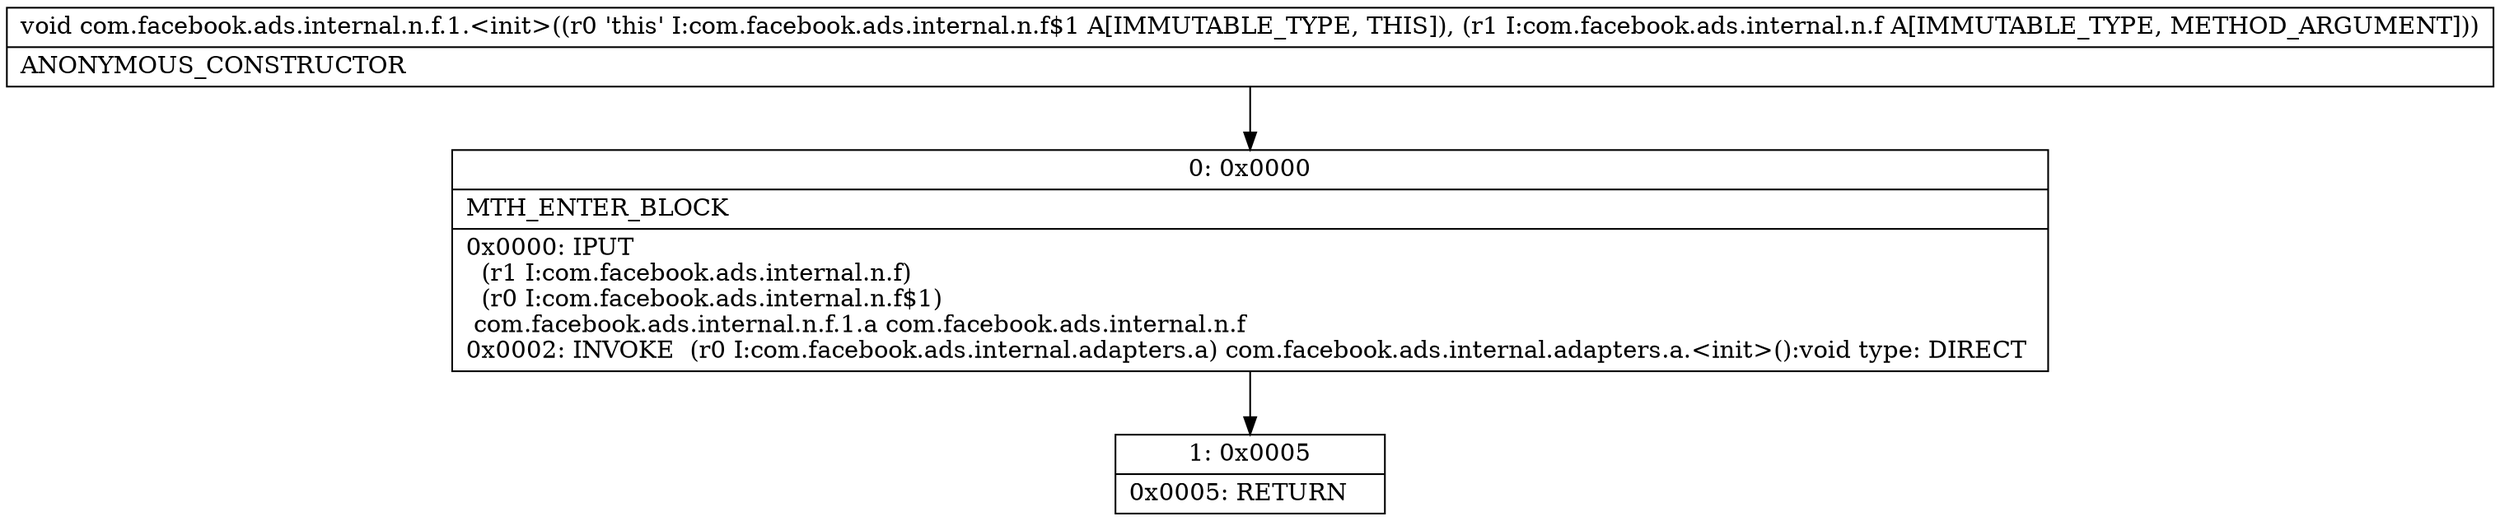 digraph "CFG forcom.facebook.ads.internal.n.f.1.\<init\>(Lcom\/facebook\/ads\/internal\/n\/f;)V" {
Node_0 [shape=record,label="{0\:\ 0x0000|MTH_ENTER_BLOCK\l|0x0000: IPUT  \l  (r1 I:com.facebook.ads.internal.n.f)\l  (r0 I:com.facebook.ads.internal.n.f$1)\l com.facebook.ads.internal.n.f.1.a com.facebook.ads.internal.n.f \l0x0002: INVOKE  (r0 I:com.facebook.ads.internal.adapters.a) com.facebook.ads.internal.adapters.a.\<init\>():void type: DIRECT \l}"];
Node_1 [shape=record,label="{1\:\ 0x0005|0x0005: RETURN   \l}"];
MethodNode[shape=record,label="{void com.facebook.ads.internal.n.f.1.\<init\>((r0 'this' I:com.facebook.ads.internal.n.f$1 A[IMMUTABLE_TYPE, THIS]), (r1 I:com.facebook.ads.internal.n.f A[IMMUTABLE_TYPE, METHOD_ARGUMENT]))  | ANONYMOUS_CONSTRUCTOR\l}"];
MethodNode -> Node_0;
Node_0 -> Node_1;
}

